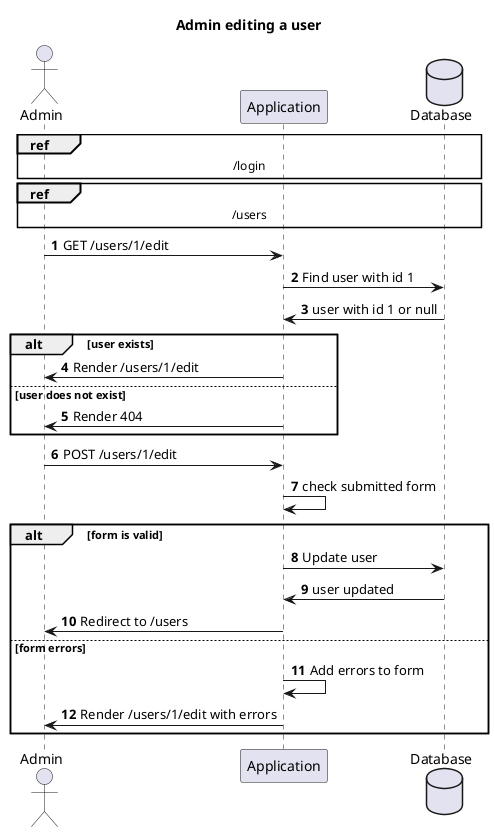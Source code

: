 @startuml
autonumber
title       Admin editing a user
actor       Admin
participant Application
database    Database

ref over Admin, Application, Database
    /login
end ref
ref over Admin, Application, Database
    /users
end ref
Admin -> Application: GET /users/1/edit
Application -> Database: Find user with id 1
Database -> Application: user with id 1 or null
alt user exists
    Application -> Admin: Render /users/1/edit
else user does not exist
    Application -> Admin: Render 404
end
Admin -> Application: POST /users/1/edit
Application -> Application: check submitted form

alt form is valid
    Application -> Database: Update user
    Database -> Application: user updated
    Application -> Admin: Redirect to /users
else form errors
    Application -> Application: Add errors to form
    Application -> Admin: Render /users/1/edit with errors
end
@enduml
